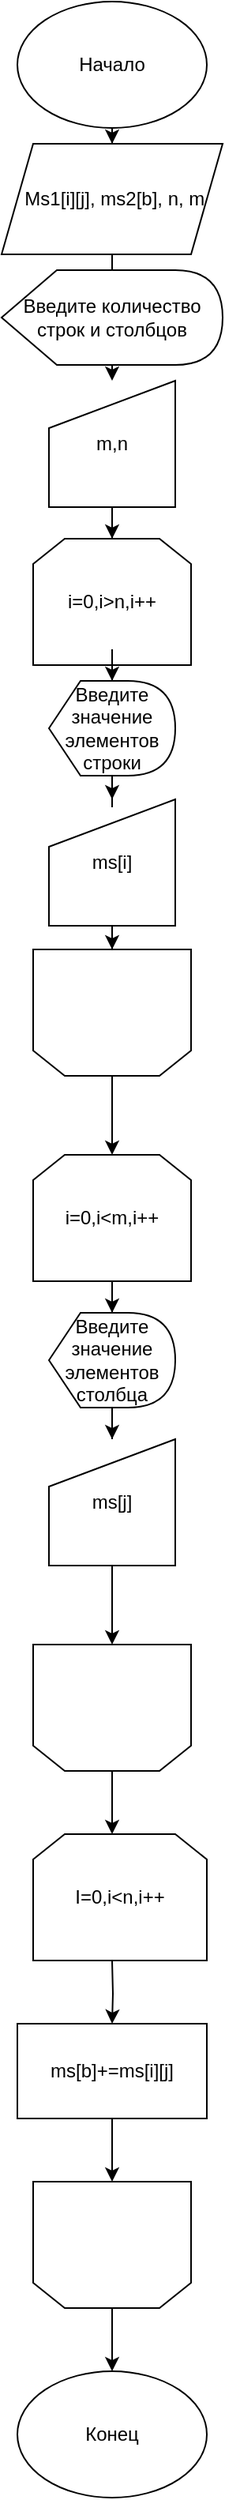 <mxfile version="13.6.9" type="github">
  <diagram id="DASJKnx0P65O3IHvTqYv" name="Page-1">
    <mxGraphModel dx="945" dy="1643" grid="1" gridSize="10" guides="1" tooltips="1" connect="1" arrows="1" fold="1" page="1" pageScale="1" pageWidth="827" pageHeight="1169" math="0" shadow="0">
      <root>
        <mxCell id="0" />
        <mxCell id="1" parent="0" />
        <mxCell id="UERTb_GsQLjUCMV_EsCh-7" value="i=0,i&amp;gt;n,i++" style="shape=loopLimit;whiteSpace=wrap;html=1;" parent="1" vertex="1">
          <mxGeometry x="140" y="340" width="100" height="80" as="geometry" />
        </mxCell>
        <mxCell id="UERTb_GsQLjUCMV_EsCh-6" value="" style="edgeStyle=orthogonalEdgeStyle;rounded=0;orthogonalLoop=1;jettySize=auto;html=1;" parent="1" source="UERTb_GsQLjUCMV_EsCh-4" target="UERTb_GsQLjUCMV_EsCh-5" edge="1">
          <mxGeometry relative="1" as="geometry" />
        </mxCell>
        <mxCell id="UERTb_GsQLjUCMV_EsCh-4" value="Начало" style="ellipse;whiteSpace=wrap;html=1;" parent="1" vertex="1">
          <mxGeometry x="130" width="120" height="80" as="geometry" />
        </mxCell>
        <mxCell id="UERTb_GsQLjUCMV_EsCh-8" value="" style="edgeStyle=orthogonalEdgeStyle;rounded=0;orthogonalLoop=1;jettySize=auto;html=1;" parent="1" source="strGmXzhHfDEE6xlbZrV-2" target="UERTb_GsQLjUCMV_EsCh-7" edge="1">
          <mxGeometry relative="1" as="geometry" />
        </mxCell>
        <mxCell id="UERTb_GsQLjUCMV_EsCh-5" value="&amp;nbsp;Ms1[i][j], ms2[b], n, m" style="shape=parallelogram;perimeter=parallelogramPerimeter;whiteSpace=wrap;html=1;fixedSize=1;" parent="1" vertex="1">
          <mxGeometry x="120" y="90" width="140" height="70" as="geometry" />
        </mxCell>
        <mxCell id="UERTb_GsQLjUCMV_EsCh-10" value="" style="edgeStyle=orthogonalEdgeStyle;rounded=0;orthogonalLoop=1;jettySize=auto;html=1;" parent="1" source="UERTb_GsQLjUCMV_EsCh-7" target="UERTb_GsQLjUCMV_EsCh-9" edge="1">
          <mxGeometry relative="1" as="geometry" />
        </mxCell>
        <mxCell id="UERTb_GsQLjUCMV_EsCh-12" value="" style="edgeStyle=orthogonalEdgeStyle;rounded=0;orthogonalLoop=1;jettySize=auto;html=1;" parent="1" source="UERTb_GsQLjUCMV_EsCh-9" target="UERTb_GsQLjUCMV_EsCh-11" edge="1">
          <mxGeometry relative="1" as="geometry" />
        </mxCell>
        <mxCell id="UERTb_GsQLjUCMV_EsCh-15" value="" style="edgeStyle=orthogonalEdgeStyle;rounded=0;orthogonalLoop=1;jettySize=auto;html=1;" parent="1" source="UERTb_GsQLjUCMV_EsCh-11" target="UERTb_GsQLjUCMV_EsCh-13" edge="1">
          <mxGeometry relative="1" as="geometry" />
        </mxCell>
        <mxCell id="UERTb_GsQLjUCMV_EsCh-11" value="ms[i]" style="shape=manualInput;whiteSpace=wrap;html=1;" parent="1" vertex="1">
          <mxGeometry x="150" y="505" width="80" height="80" as="geometry" />
        </mxCell>
        <mxCell id="UERTb_GsQLjUCMV_EsCh-17" value="" style="edgeStyle=orthogonalEdgeStyle;rounded=0;orthogonalLoop=1;jettySize=auto;html=1;" parent="1" source="UERTb_GsQLjUCMV_EsCh-13" target="UERTb_GsQLjUCMV_EsCh-16" edge="1">
          <mxGeometry relative="1" as="geometry" />
        </mxCell>
        <mxCell id="UERTb_GsQLjUCMV_EsCh-13" value="" style="shape=loopLimit;whiteSpace=wrap;html=1;direction=west;" parent="1" vertex="1">
          <mxGeometry x="140" y="600" width="100" height="80" as="geometry" />
        </mxCell>
        <mxCell id="UERTb_GsQLjUCMV_EsCh-21" value="" style="edgeStyle=orthogonalEdgeStyle;rounded=0;orthogonalLoop=1;jettySize=auto;html=1;" parent="1" source="UERTb_GsQLjUCMV_EsCh-24" target="UERTb_GsQLjUCMV_EsCh-20" edge="1">
          <mxGeometry relative="1" as="geometry" />
        </mxCell>
        <mxCell id="UERTb_GsQLjUCMV_EsCh-16" value="i=0,i&amp;lt;m,i++" style="shape=loopLimit;whiteSpace=wrap;html=1;direction=east;" parent="1" vertex="1">
          <mxGeometry x="140" y="730" width="100" height="80" as="geometry" />
        </mxCell>
        <mxCell id="UERTb_GsQLjUCMV_EsCh-23" value="" style="edgeStyle=orthogonalEdgeStyle;rounded=0;orthogonalLoop=1;jettySize=auto;html=1;" parent="1" source="UERTb_GsQLjUCMV_EsCh-20" target="UERTb_GsQLjUCMV_EsCh-22" edge="1">
          <mxGeometry relative="1" as="geometry" />
        </mxCell>
        <mxCell id="UERTb_GsQLjUCMV_EsCh-20" value="ms[j]" style="shape=manualInput;whiteSpace=wrap;html=1;" parent="1" vertex="1">
          <mxGeometry x="150" y="910" width="80" height="80" as="geometry" />
        </mxCell>
        <mxCell id="UERTb_GsQLjUCMV_EsCh-27" value="" style="edgeStyle=orthogonalEdgeStyle;rounded=0;orthogonalLoop=1;jettySize=auto;html=1;" parent="1" source="UERTb_GsQLjUCMV_EsCh-22" edge="1">
          <mxGeometry relative="1" as="geometry">
            <mxPoint x="190" y="1160" as="targetPoint" />
          </mxGeometry>
        </mxCell>
        <mxCell id="UERTb_GsQLjUCMV_EsCh-22" value="" style="shape=loopLimit;whiteSpace=wrap;html=1;direction=west;" parent="1" vertex="1">
          <mxGeometry x="140" y="1040" width="100" height="80" as="geometry" />
        </mxCell>
        <mxCell id="UERTb_GsQLjUCMV_EsCh-24" value="Введите значение элементов столбца" style="shape=display;whiteSpace=wrap;html=1;" parent="1" vertex="1">
          <mxGeometry x="150" y="830" width="80" height="60" as="geometry" />
        </mxCell>
        <mxCell id="UERTb_GsQLjUCMV_EsCh-25" value="" style="edgeStyle=orthogonalEdgeStyle;rounded=0;orthogonalLoop=1;jettySize=auto;html=1;" parent="1" source="UERTb_GsQLjUCMV_EsCh-16" target="UERTb_GsQLjUCMV_EsCh-24" edge="1">
          <mxGeometry relative="1" as="geometry">
            <mxPoint x="190" y="810" as="sourcePoint" />
            <mxPoint x="190" y="910" as="targetPoint" />
          </mxGeometry>
        </mxCell>
        <mxCell id="UERTb_GsQLjUCMV_EsCh-29" value="" style="edgeStyle=orthogonalEdgeStyle;rounded=0;orthogonalLoop=1;jettySize=auto;html=1;" parent="1" target="UERTb_GsQLjUCMV_EsCh-28" edge="1">
          <mxGeometry relative="1" as="geometry">
            <mxPoint x="190" y="1240" as="sourcePoint" />
          </mxGeometry>
        </mxCell>
        <mxCell id="UERTb_GsQLjUCMV_EsCh-31" value="" style="edgeStyle=orthogonalEdgeStyle;rounded=0;orthogonalLoop=1;jettySize=auto;html=1;" parent="1" source="UERTb_GsQLjUCMV_EsCh-28" target="UERTb_GsQLjUCMV_EsCh-30" edge="1">
          <mxGeometry relative="1" as="geometry" />
        </mxCell>
        <mxCell id="UERTb_GsQLjUCMV_EsCh-28" value="ms[b]+=ms[i][j]" style="whiteSpace=wrap;html=1;" parent="1" vertex="1">
          <mxGeometry x="130" y="1280" width="120" height="60" as="geometry" />
        </mxCell>
        <mxCell id="UERTb_GsQLjUCMV_EsCh-33" value="" style="edgeStyle=orthogonalEdgeStyle;rounded=0;orthogonalLoop=1;jettySize=auto;html=1;" parent="1" source="UERTb_GsQLjUCMV_EsCh-30" target="UERTb_GsQLjUCMV_EsCh-32" edge="1">
          <mxGeometry relative="1" as="geometry" />
        </mxCell>
        <mxCell id="UERTb_GsQLjUCMV_EsCh-30" value="" style="shape=loopLimit;whiteSpace=wrap;html=1;direction=west;" parent="1" vertex="1">
          <mxGeometry x="140" y="1380" width="100" height="80" as="geometry" />
        </mxCell>
        <mxCell id="UERTb_GsQLjUCMV_EsCh-32" value="Конец" style="ellipse;whiteSpace=wrap;html=1;" parent="1" vertex="1">
          <mxGeometry x="130" y="1500" width="120" height="80" as="geometry" />
        </mxCell>
        <mxCell id="UERTb_GsQLjUCMV_EsCh-9" value="Введите значение элементов строки" style="shape=display;whiteSpace=wrap;html=1;" parent="1" vertex="1">
          <mxGeometry x="150" y="430" width="80" height="60" as="geometry" />
        </mxCell>
        <mxCell id="7jCfOhP625vKt7DdmSx1-1" value="I=0,i&amp;lt;n,i++" style="shape=loopLimit;whiteSpace=wrap;html=1;direction=east;" parent="1" vertex="1">
          <mxGeometry x="140" y="1160" width="110" height="80" as="geometry" />
        </mxCell>
        <mxCell id="strGmXzhHfDEE6xlbZrV-2" value="m,n" style="shape=manualInput;whiteSpace=wrap;html=1;" vertex="1" parent="1">
          <mxGeometry x="150" y="240" width="80" height="80" as="geometry" />
        </mxCell>
        <mxCell id="strGmXzhHfDEE6xlbZrV-3" value="" style="edgeStyle=orthogonalEdgeStyle;rounded=0;orthogonalLoop=1;jettySize=auto;html=1;" edge="1" parent="1" source="UERTb_GsQLjUCMV_EsCh-5" target="strGmXzhHfDEE6xlbZrV-2">
          <mxGeometry relative="1" as="geometry">
            <mxPoint x="190" y="160" as="sourcePoint" />
            <mxPoint x="190" y="290" as="targetPoint" />
          </mxGeometry>
        </mxCell>
        <mxCell id="strGmXzhHfDEE6xlbZrV-1" value="Введите количество строк и столбцов" style="shape=display;whiteSpace=wrap;html=1;" vertex="1" parent="1">
          <mxGeometry x="120" y="170" width="140" height="60" as="geometry" />
        </mxCell>
      </root>
    </mxGraphModel>
  </diagram>
</mxfile>
